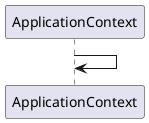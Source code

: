 @startuml
'https://plantuml.com/sequence-diagram

participant "ApplicationContext"

"ApplicationContext" ->"ApplicationContext":

@enduml